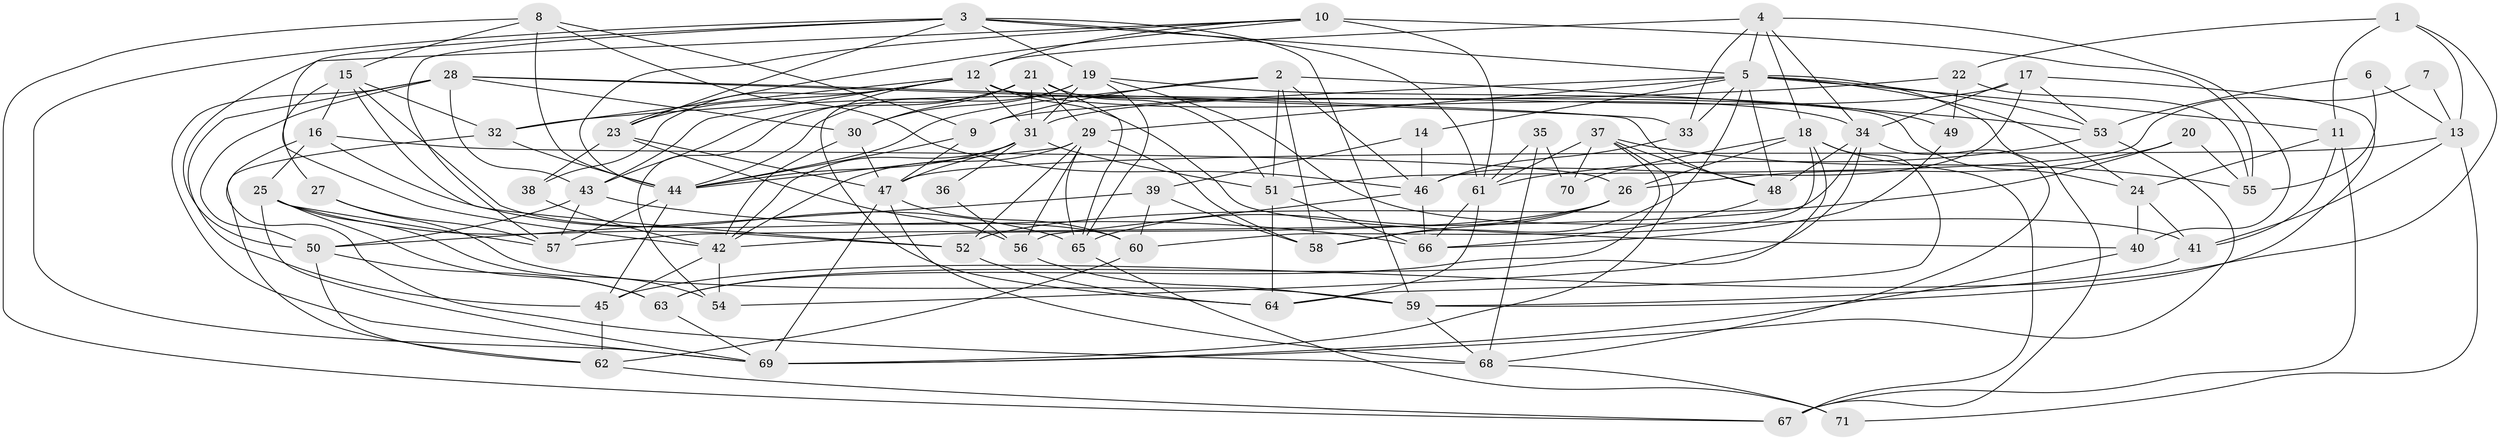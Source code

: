 // original degree distribution, {3: 0.2746478873239437, 4: 0.29577464788732394, 2: 0.11267605633802817, 7: 0.04929577464788732, 6: 0.08450704225352113, 5: 0.18309859154929578}
// Generated by graph-tools (version 1.1) at 2025/02/03/09/25 03:02:03]
// undirected, 71 vertices, 197 edges
graph export_dot {
graph [start="1"]
  node [color=gray90,style=filled];
  1;
  2;
  3;
  4;
  5;
  6;
  7;
  8;
  9;
  10;
  11;
  12;
  13;
  14;
  15;
  16;
  17;
  18;
  19;
  20;
  21;
  22;
  23;
  24;
  25;
  26;
  27;
  28;
  29;
  30;
  31;
  32;
  33;
  34;
  35;
  36;
  37;
  38;
  39;
  40;
  41;
  42;
  43;
  44;
  45;
  46;
  47;
  48;
  49;
  50;
  51;
  52;
  53;
  54;
  55;
  56;
  57;
  58;
  59;
  60;
  61;
  62;
  63;
  64;
  65;
  66;
  67;
  68;
  69;
  70;
  71;
  1 -- 11 [weight=1.0];
  1 -- 13 [weight=1.0];
  1 -- 22 [weight=1.0];
  1 -- 45 [weight=1.0];
  2 -- 9 [weight=1.0];
  2 -- 44 [weight=1.0];
  2 -- 46 [weight=1.0];
  2 -- 51 [weight=1.0];
  2 -- 53 [weight=1.0];
  2 -- 58 [weight=1.0];
  3 -- 5 [weight=1.0];
  3 -- 19 [weight=1.0];
  3 -- 23 [weight=1.0];
  3 -- 42 [weight=1.0];
  3 -- 57 [weight=1.0];
  3 -- 59 [weight=1.0];
  3 -- 61 [weight=1.0];
  3 -- 69 [weight=1.0];
  4 -- 5 [weight=1.0];
  4 -- 12 [weight=1.0];
  4 -- 18 [weight=1.0];
  4 -- 33 [weight=1.0];
  4 -- 34 [weight=1.0];
  4 -- 40 [weight=1.0];
  5 -- 9 [weight=1.0];
  5 -- 11 [weight=1.0];
  5 -- 14 [weight=1.0];
  5 -- 24 [weight=1.0];
  5 -- 29 [weight=1.0];
  5 -- 33 [weight=1.0];
  5 -- 48 [weight=1.0];
  5 -- 53 [weight=1.0];
  5 -- 58 [weight=1.0];
  5 -- 67 [weight=1.0];
  6 -- 13 [weight=1.0];
  6 -- 53 [weight=1.0];
  6 -- 55 [weight=1.0];
  7 -- 13 [weight=1.0];
  7 -- 51 [weight=1.0];
  8 -- 9 [weight=1.0];
  8 -- 15 [weight=1.0];
  8 -- 44 [weight=1.0];
  8 -- 46 [weight=1.0];
  8 -- 67 [weight=1.0];
  9 -- 44 [weight=1.0];
  9 -- 47 [weight=1.0];
  10 -- 12 [weight=1.0];
  10 -- 23 [weight=1.0];
  10 -- 44 [weight=1.0];
  10 -- 50 [weight=1.0];
  10 -- 55 [weight=3.0];
  10 -- 61 [weight=1.0];
  11 -- 24 [weight=1.0];
  11 -- 41 [weight=1.0];
  11 -- 67 [weight=1.0];
  12 -- 23 [weight=1.0];
  12 -- 24 [weight=1.0];
  12 -- 31 [weight=1.0];
  12 -- 32 [weight=1.0];
  12 -- 34 [weight=1.0];
  12 -- 38 [weight=1.0];
  12 -- 40 [weight=1.0];
  12 -- 43 [weight=1.0];
  12 -- 64 [weight=1.0];
  13 -- 41 [weight=1.0];
  13 -- 47 [weight=1.0];
  13 -- 71 [weight=1.0];
  14 -- 39 [weight=1.0];
  14 -- 46 [weight=1.0];
  15 -- 16 [weight=1.0];
  15 -- 27 [weight=1.0];
  15 -- 32 [weight=1.0];
  15 -- 52 [weight=1.0];
  15 -- 60 [weight=1.0];
  16 -- 25 [weight=1.0];
  16 -- 26 [weight=1.0];
  16 -- 65 [weight=1.0];
  16 -- 68 [weight=1.0];
  17 -- 31 [weight=1.0];
  17 -- 34 [weight=1.0];
  17 -- 46 [weight=1.0];
  17 -- 53 [weight=1.0];
  17 -- 59 [weight=1.0];
  18 -- 26 [weight=1.0];
  18 -- 60 [weight=1.0];
  18 -- 63 [weight=1.0];
  18 -- 64 [weight=1.0];
  18 -- 67 [weight=1.0];
  18 -- 70 [weight=1.0];
  19 -- 30 [weight=1.0];
  19 -- 31 [weight=2.0];
  19 -- 41 [weight=1.0];
  19 -- 44 [weight=1.0];
  19 -- 49 [weight=2.0];
  19 -- 65 [weight=1.0];
  20 -- 26 [weight=1.0];
  20 -- 52 [weight=1.0];
  20 -- 55 [weight=1.0];
  21 -- 29 [weight=2.0];
  21 -- 30 [weight=1.0];
  21 -- 31 [weight=2.0];
  21 -- 43 [weight=2.0];
  21 -- 51 [weight=1.0];
  21 -- 54 [weight=1.0];
  21 -- 65 [weight=1.0];
  22 -- 32 [weight=1.0];
  22 -- 49 [weight=1.0];
  22 -- 55 [weight=1.0];
  23 -- 38 [weight=1.0];
  23 -- 47 [weight=1.0];
  23 -- 56 [weight=1.0];
  24 -- 40 [weight=1.0];
  24 -- 41 [weight=1.0];
  25 -- 52 [weight=2.0];
  25 -- 54 [weight=1.0];
  25 -- 57 [weight=1.0];
  25 -- 63 [weight=1.0];
  25 -- 69 [weight=1.0];
  26 -- 42 [weight=1.0];
  26 -- 58 [weight=1.0];
  26 -- 65 [weight=1.0];
  27 -- 57 [weight=1.0];
  27 -- 59 [weight=1.0];
  28 -- 30 [weight=1.0];
  28 -- 33 [weight=1.0];
  28 -- 43 [weight=1.0];
  28 -- 45 [weight=1.0];
  28 -- 48 [weight=1.0];
  28 -- 50 [weight=1.0];
  28 -- 69 [weight=1.0];
  29 -- 42 [weight=1.0];
  29 -- 44 [weight=1.0];
  29 -- 52 [weight=1.0];
  29 -- 56 [weight=1.0];
  29 -- 58 [weight=1.0];
  29 -- 65 [weight=1.0];
  30 -- 42 [weight=1.0];
  30 -- 47 [weight=1.0];
  31 -- 36 [weight=2.0];
  31 -- 42 [weight=1.0];
  31 -- 44 [weight=1.0];
  31 -- 47 [weight=1.0];
  31 -- 51 [weight=1.0];
  32 -- 44 [weight=1.0];
  32 -- 62 [weight=1.0];
  33 -- 46 [weight=1.0];
  34 -- 48 [weight=1.0];
  34 -- 54 [weight=1.0];
  34 -- 57 [weight=1.0];
  34 -- 68 [weight=1.0];
  35 -- 61 [weight=1.0];
  35 -- 68 [weight=1.0];
  35 -- 70 [weight=1.0];
  36 -- 56 [weight=1.0];
  37 -- 48 [weight=1.0];
  37 -- 55 [weight=1.0];
  37 -- 61 [weight=1.0];
  37 -- 63 [weight=1.0];
  37 -- 69 [weight=1.0];
  37 -- 70 [weight=1.0];
  38 -- 42 [weight=1.0];
  39 -- 50 [weight=1.0];
  39 -- 58 [weight=1.0];
  39 -- 60 [weight=1.0];
  40 -- 69 [weight=1.0];
  41 -- 59 [weight=1.0];
  42 -- 45 [weight=1.0];
  42 -- 54 [weight=1.0];
  43 -- 50 [weight=2.0];
  43 -- 57 [weight=1.0];
  43 -- 66 [weight=1.0];
  44 -- 45 [weight=2.0];
  44 -- 57 [weight=1.0];
  45 -- 62 [weight=1.0];
  46 -- 56 [weight=1.0];
  46 -- 66 [weight=1.0];
  47 -- 60 [weight=1.0];
  47 -- 68 [weight=1.0];
  47 -- 69 [weight=1.0];
  48 -- 66 [weight=1.0];
  49 -- 66 [weight=1.0];
  50 -- 62 [weight=1.0];
  50 -- 63 [weight=1.0];
  51 -- 64 [weight=1.0];
  51 -- 66 [weight=1.0];
  52 -- 64 [weight=1.0];
  53 -- 61 [weight=1.0];
  53 -- 69 [weight=1.0];
  56 -- 59 [weight=1.0];
  59 -- 68 [weight=1.0];
  60 -- 62 [weight=1.0];
  61 -- 64 [weight=1.0];
  61 -- 66 [weight=1.0];
  62 -- 67 [weight=1.0];
  63 -- 69 [weight=1.0];
  65 -- 71 [weight=1.0];
  68 -- 71 [weight=1.0];
}
